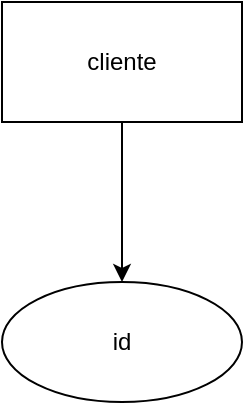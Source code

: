 <mxfile version="17.0.0" type="github">
  <diagram id="XbYHDId6QQW5LhkTKkXW" name="Page-1">
    <mxGraphModel dx="1422" dy="763" grid="1" gridSize="10" guides="1" tooltips="1" connect="1" arrows="1" fold="1" page="1" pageScale="1" pageWidth="850" pageHeight="1100" math="0" shadow="0">
      <root>
        <mxCell id="0" />
        <mxCell id="1" parent="0" />
        <mxCell id="vQORHYDYE9qXVt88JkUZ-2" value="" style="edgeStyle=orthogonalEdgeStyle;rounded=0;orthogonalLoop=1;jettySize=auto;html=1;" edge="1" parent="1" source="qhwseymHXmRA8twH0Vjl-1" target="vQORHYDYE9qXVt88JkUZ-1">
          <mxGeometry relative="1" as="geometry" />
        </mxCell>
        <mxCell id="qhwseymHXmRA8twH0Vjl-1" value="cliente" style="rounded=0;whiteSpace=wrap;html=1;" parent="1" vertex="1">
          <mxGeometry x="140" y="140" width="120" height="60" as="geometry" />
        </mxCell>
        <mxCell id="vQORHYDYE9qXVt88JkUZ-1" value="id" style="ellipse;whiteSpace=wrap;html=1;rounded=0;" vertex="1" parent="1">
          <mxGeometry x="140" y="280" width="120" height="60" as="geometry" />
        </mxCell>
      </root>
    </mxGraphModel>
  </diagram>
</mxfile>
